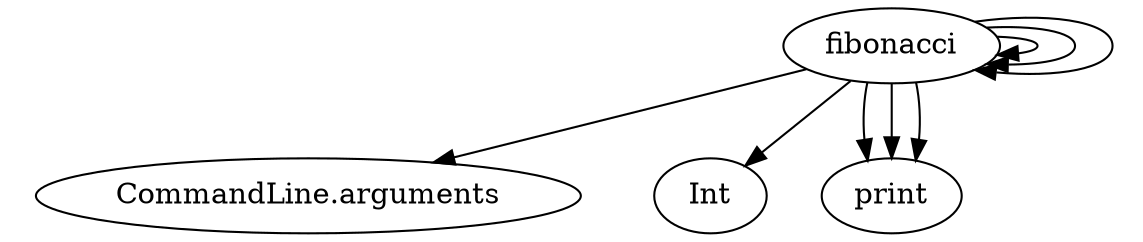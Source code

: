 digraph {
	graph [ratio=0.2]
	size="20,12"
	fibonacci [label=fibonacci rank=source]
	fibonacci -> fibonacci [constraint=true]
	fibonacci -> fibonacci [constraint=true]
	fibonacci -> "CommandLine.arguments" [constraint=true]
	fibonacci -> Int [constraint=true]
	fibonacci -> print [constraint=true]
	fibonacci -> fibonacci [constraint=true]
	fibonacci -> print [constraint=true]
	fibonacci -> print [constraint=true]
}
